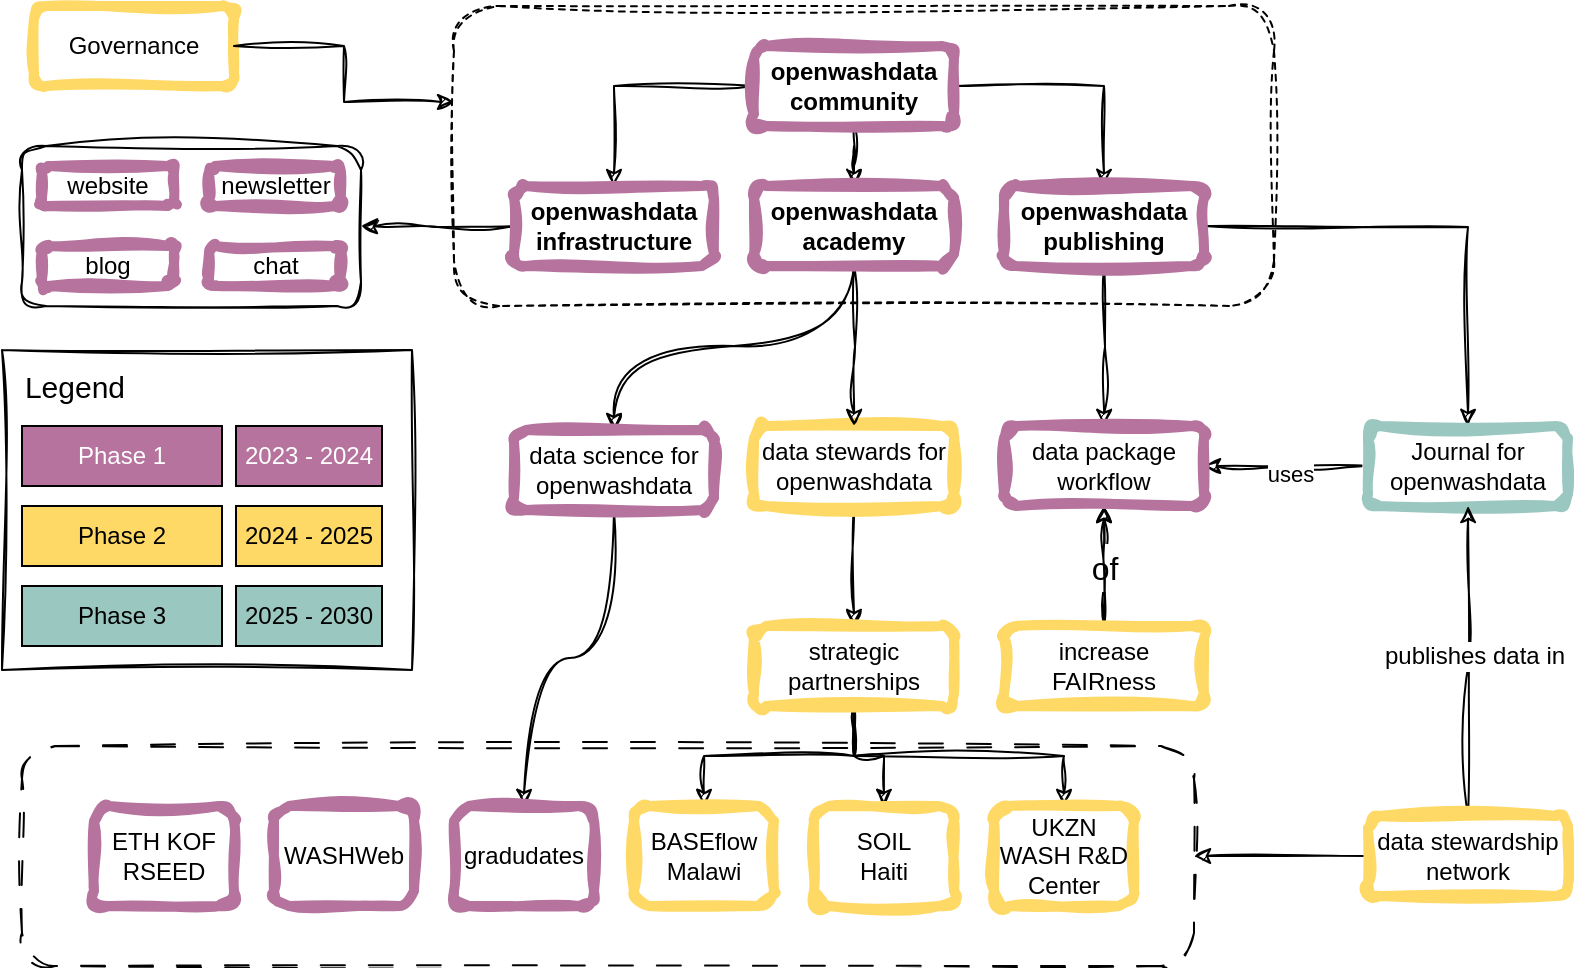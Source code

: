 <mxfile version="24.0.0" type="github">
  <diagram name="Page-1" id="nh3vlnxrbsC_gWLJnE9w">
    <mxGraphModel dx="2074" dy="1182" grid="1" gridSize="10" guides="1" tooltips="1" connect="1" arrows="1" fold="1" page="1" pageScale="1" pageWidth="827" pageHeight="1169" math="0" shadow="0">
      <root>
        <mxCell id="0" />
        <mxCell id="1" style="" parent="0" />
        <object label="Step 10: phase-3&#xa;" id="tgvnrLtpK9Pw29imsMY6-140">
          <mxCell parent="0" />
        </object>
        <mxCell id="tgvnrLtpK9Pw29imsMY6-141" style="edgeStyle=orthogonalEdgeStyle;rounded=0;sketch=1;hachureGap=4;jiggle=2;curveFitting=1;orthogonalLoop=1;jettySize=auto;html=1;exitX=1;exitY=0.5;exitDx=0;exitDy=0;fontFamily=Architects Daughter;fontSource=https%3A%2F%2Ffonts.googleapis.com%2Fcss%3Ffamily%3DArchitects%2BDaughter;fontSize=16;" edge="1" parent="tgvnrLtpK9Pw29imsMY6-140" target="tgvnrLtpK9Pw29imsMY6-144">
          <mxGeometry relative="1" as="geometry">
            <mxPoint x="605" y="130" as="sourcePoint" />
          </mxGeometry>
        </mxCell>
        <mxCell id="tgvnrLtpK9Pw29imsMY6-142" value="" style="edgeStyle=orthogonalEdgeStyle;rounded=0;sketch=1;hachureGap=4;jiggle=2;curveFitting=1;orthogonalLoop=1;jettySize=auto;html=1;fontFamily=Architects Daughter;fontSource=https%3A%2F%2Ffonts.googleapis.com%2Fcss%3Ffamily%3DArchitects%2BDaughter;fontSize=16;" edge="1" parent="tgvnrLtpK9Pw29imsMY6-140" source="tgvnrLtpK9Pw29imsMY6-144">
          <mxGeometry relative="1" as="geometry">
            <mxPoint x="605" y="250" as="targetPoint" />
          </mxGeometry>
        </mxCell>
        <mxCell id="tgvnrLtpK9Pw29imsMY6-143" value="&lt;font style=&quot;font-size: 11px;&quot; face=&quot;Helvetica&quot;&gt;uses&lt;/font&gt;" style="edgeLabel;html=1;align=center;verticalAlign=middle;resizable=0;points=[];fontSize=20;fontFamily=Architects Daughter;" vertex="1" connectable="0" parent="tgvnrLtpK9Pw29imsMY6-142">
          <mxGeometry x="-0.05" y="1" relative="1" as="geometry">
            <mxPoint as="offset" />
          </mxGeometry>
        </mxCell>
        <mxCell id="tgvnrLtpK9Pw29imsMY6-144" value="Journal for &lt;br&gt;openwashdata" style="rounded=1;whiteSpace=wrap;html=1;strokeColor=#9AC7BF;shadow=0;strokeWidth=5;sketch=1;curveFitting=1;jiggle=2;" vertex="1" parent="tgvnrLtpK9Pw29imsMY6-140">
          <mxGeometry x="687" y="230" width="100" height="40" as="geometry" />
        </mxCell>
        <mxCell id="tgvnrLtpK9Pw29imsMY6-145" style="edgeStyle=orthogonalEdgeStyle;rounded=0;sketch=1;hachureGap=4;jiggle=2;curveFitting=1;orthogonalLoop=1;jettySize=auto;html=1;fontFamily=Architects Daughter;fontSource=https%3A%2F%2Ffonts.googleapis.com%2Fcss%3Ffamily%3DArchitects%2BDaughter;fontSize=16;" edge="1" parent="tgvnrLtpK9Pw29imsMY6-140" target="tgvnrLtpK9Pw29imsMY6-144">
          <mxGeometry relative="1" as="geometry">
            <mxPoint x="737" y="425" as="sourcePoint" />
          </mxGeometry>
        </mxCell>
        <mxCell id="tgvnrLtpK9Pw29imsMY6-146" value="&lt;font style=&quot;font-size: 12px;&quot; face=&quot;Helvetica&quot;&gt;publishes data in&lt;br style=&quot;font-size: 12px;&quot;&gt;&lt;/font&gt;" style="edgeLabel;html=1;align=center;verticalAlign=middle;resizable=0;points=[];fontSize=12;fontFamily=Architects Daughter;" vertex="1" connectable="0" parent="tgvnrLtpK9Pw29imsMY6-145">
          <mxGeometry x="0.04" y="-3" relative="1" as="geometry">
            <mxPoint as="offset" />
          </mxGeometry>
        </mxCell>
        <mxCell id="tgvnrLtpK9Pw29imsMY6-147" value="Phase 3" style="rounded=0;whiteSpace=wrap;html=1;fillColor=#9AC7BF;" vertex="1" parent="tgvnrLtpK9Pw29imsMY6-140">
          <mxGeometry x="14" y="310" width="100" height="30" as="geometry" />
        </mxCell>
        <mxCell id="tgvnrLtpK9Pw29imsMY6-148" value="2025 - 2030" style="rounded=0;whiteSpace=wrap;html=1;fillColor=#9AC7BF;" vertex="1" parent="tgvnrLtpK9Pw29imsMY6-140">
          <mxGeometry x="121" y="310" width="73" height="30" as="geometry" />
        </mxCell>
        <object label="Step 9: governance&#xa;" id="tgvnrLtpK9Pw29imsMY6-128">
          <mxCell parent="0" />
        </object>
        <mxCell id="tgvnrLtpK9Pw29imsMY6-130" value="Governance" style="rounded=1;whiteSpace=wrap;html=1;strokeColor=#FFD966;shadow=0;strokeWidth=5;sketch=1;curveFitting=1;jiggle=2;" vertex="1" parent="tgvnrLtpK9Pw29imsMY6-128">
          <mxGeometry x="20" y="20" width="100" height="40" as="geometry" />
        </mxCell>
        <mxCell id="tgvnrLtpK9Pw29imsMY6-131" value="" style="rounded=1;whiteSpace=wrap;html=1;sketch=1;hachureGap=4;jiggle=2;curveFitting=1;fontFamily=Architects Daughter;fontSource=https%3A%2F%2Ffonts.googleapis.com%2Fcss%3Ffamily%3DArchitects%2BDaughter;fontSize=20;fillColor=none;dashed=1;" vertex="1" parent="tgvnrLtpK9Pw29imsMY6-128">
          <mxGeometry x="230" y="20" width="410" height="150" as="geometry" />
        </mxCell>
        <mxCell id="tgvnrLtpK9Pw29imsMY6-133" style="edgeStyle=orthogonalEdgeStyle;rounded=0;sketch=1;hachureGap=4;jiggle=2;curveFitting=1;orthogonalLoop=1;jettySize=auto;html=1;entryX=0;entryY=0.32;entryDx=0;entryDy=0;entryPerimeter=0;" edge="1" parent="tgvnrLtpK9Pw29imsMY6-128" source="tgvnrLtpK9Pw29imsMY6-130" target="tgvnrLtpK9Pw29imsMY6-131">
          <mxGeometry relative="1" as="geometry" />
        </mxCell>
        <object label="Step 8: FAIRness" id="tgvnrLtpK9Pw29imsMY6-123">
          <mxCell parent="0" />
        </object>
        <mxCell id="tgvnrLtpK9Pw29imsMY6-124" value="" style="edgeStyle=orthogonalEdgeStyle;rounded=0;sketch=1;hachureGap=4;jiggle=2;curveFitting=1;orthogonalLoop=1;jettySize=auto;html=1;fontFamily=Architects Daughter;fontSource=https%3A%2F%2Ffonts.googleapis.com%2Fcss%3Ffamily%3DArchitects%2BDaughter;fontSize=16;" edge="1" parent="tgvnrLtpK9Pw29imsMY6-123" source="tgvnrLtpK9Pw29imsMY6-127">
          <mxGeometry relative="1" as="geometry">
            <mxPoint x="555" y="270" as="targetPoint" />
          </mxGeometry>
        </mxCell>
        <mxCell id="tgvnrLtpK9Pw29imsMY6-125" value="&lt;font style=&quot;font-size: 16px;&quot; face=&quot;Helvetica&quot;&gt;of&lt;/font&gt;" style="edgeLabel;html=1;align=center;verticalAlign=middle;resizable=0;points=[];fontSize=20;fontFamily=Architects Daughter;" vertex="1" connectable="0" parent="tgvnrLtpK9Pw29imsMY6-124">
          <mxGeometry x="-0.3" y="-3" relative="1" as="geometry">
            <mxPoint x="-3" y="-9" as="offset" />
          </mxGeometry>
        </mxCell>
        <mxCell id="tgvnrLtpK9Pw29imsMY6-126" value="" style="edgeStyle=orthogonalEdgeStyle;rounded=0;sketch=1;hachureGap=4;jiggle=2;curveFitting=1;orthogonalLoop=1;jettySize=auto;html=1;fontFamily=Architects Daughter;fontSource=https%3A%2F%2Ffonts.googleapis.com%2Fcss%3Ffamily%3DArchitects%2BDaughter;fontSize=16;" edge="1" parent="tgvnrLtpK9Pw29imsMY6-123" source="tgvnrLtpK9Pw29imsMY6-127">
          <mxGeometry relative="1" as="geometry">
            <mxPoint x="555" y="270" as="targetPoint" />
          </mxGeometry>
        </mxCell>
        <mxCell id="tgvnrLtpK9Pw29imsMY6-127" value="increase FAIRness" style="rounded=1;whiteSpace=wrap;html=1;strokeColor=#FFD966;shadow=0;strokeWidth=5;sketch=1;curveFitting=1;jiggle=2;" vertex="1" parent="tgvnrLtpK9Pw29imsMY6-123">
          <mxGeometry x="505" y="330" width="100" height="40" as="geometry" />
        </mxCell>
        <object label="Step 7: dsn" id="tgvnrLtpK9Pw29imsMY6-115">
          <mxCell parent="0" />
        </object>
        <mxCell id="tgvnrLtpK9Pw29imsMY6-116" value="" style="rounded=1;whiteSpace=wrap;html=1;sketch=1;hachureGap=4;jiggle=2;curveFitting=1;fontFamily=Architects Daughter;fontSource=https%3A%2F%2Ffonts.googleapis.com%2Fcss%3Ffamily%3DArchitects%2BDaughter;fontSize=20;fillColor=none;dashed=1;dashPattern=12 12;" vertex="1" parent="tgvnrLtpK9Pw29imsMY6-115">
          <mxGeometry x="14" y="390" width="586" height="110" as="geometry" />
        </mxCell>
        <mxCell id="tgvnrLtpK9Pw29imsMY6-117" style="edgeStyle=orthogonalEdgeStyle;rounded=0;sketch=1;hachureGap=4;jiggle=2;curveFitting=1;orthogonalLoop=1;jettySize=auto;html=1;entryX=1;entryY=0.5;entryDx=0;entryDy=0;fontFamily=Architects Daughter;fontSource=https%3A%2F%2Ffonts.googleapis.com%2Fcss%3Ffamily%3DArchitects%2BDaughter;fontSize=16;" edge="1" parent="tgvnrLtpK9Pw29imsMY6-115" source="tgvnrLtpK9Pw29imsMY6-118" target="tgvnrLtpK9Pw29imsMY6-116">
          <mxGeometry relative="1" as="geometry">
            <mxPoint x="664" y="440" as="targetPoint" />
          </mxGeometry>
        </mxCell>
        <mxCell id="tgvnrLtpK9Pw29imsMY6-118" value="data stewardship network" style="rounded=1;whiteSpace=wrap;html=1;strokeColor=#FFD966;shadow=0;strokeWidth=5;sketch=1;curveFitting=1;jiggle=2;" vertex="1" parent="tgvnrLtpK9Pw29imsMY6-115">
          <mxGeometry x="687" y="425" width="100" height="40" as="geometry" />
        </mxCell>
        <object label="Step 6: data-steward&#xa;" id="tgvnrLtpK9Pw29imsMY6-102">
          <mxCell parent="0" />
        </object>
        <mxCell id="tgvnrLtpK9Pw29imsMY6-103" value="Phase 2" style="rounded=0;whiteSpace=wrap;html=1;fillColor=#FFD966;" vertex="1" parent="tgvnrLtpK9Pw29imsMY6-102">
          <mxGeometry x="14" y="270" width="100" height="30" as="geometry" />
        </mxCell>
        <mxCell id="tgvnrLtpK9Pw29imsMY6-104" value="2024 - 2025" style="rounded=0;whiteSpace=wrap;html=1;fillColor=#FFD966;" vertex="1" parent="tgvnrLtpK9Pw29imsMY6-102">
          <mxGeometry x="121" y="270" width="73" height="30" as="geometry" />
        </mxCell>
        <mxCell id="tgvnrLtpK9Pw29imsMY6-105" value="" style="edgeStyle=orthogonalEdgeStyle;rounded=0;sketch=1;hachureGap=4;jiggle=2;curveFitting=1;orthogonalLoop=1;jettySize=auto;html=1;fontFamily=Architects Daughter;fontSource=https%3A%2F%2Ffonts.googleapis.com%2Fcss%3Ffamily%3DArchitects%2BDaughter;fontSize=16;" edge="1" parent="tgvnrLtpK9Pw29imsMY6-102" source="tgvnrLtpK9Pw29imsMY6-106" target="tgvnrLtpK9Pw29imsMY6-110">
          <mxGeometry relative="1" as="geometry" />
        </mxCell>
        <mxCell id="tgvnrLtpK9Pw29imsMY6-106" value="data stewards for openwashdata" style="rounded=1;whiteSpace=wrap;html=1;strokeColor=#FFD966;shadow=0;strokeWidth=5;sketch=1;curveFitting=1;jiggle=2;" vertex="1" parent="tgvnrLtpK9Pw29imsMY6-102">
          <mxGeometry x="380" y="230" width="100" height="40" as="geometry" />
        </mxCell>
        <mxCell id="tgvnrLtpK9Pw29imsMY6-107" style="edgeStyle=orthogonalEdgeStyle;rounded=0;sketch=1;hachureGap=4;jiggle=2;curveFitting=1;orthogonalLoop=1;jettySize=auto;html=1;exitX=0.5;exitY=1;exitDx=0;exitDy=0;" edge="1" parent="tgvnrLtpK9Pw29imsMY6-102" source="tgvnrLtpK9Pw29imsMY6-110" target="tgvnrLtpK9Pw29imsMY6-114">
          <mxGeometry relative="1" as="geometry" />
        </mxCell>
        <mxCell id="tgvnrLtpK9Pw29imsMY6-108" style="edgeStyle=orthogonalEdgeStyle;rounded=0;sketch=1;hachureGap=4;jiggle=2;curveFitting=1;orthogonalLoop=1;jettySize=auto;html=1;exitX=0.5;exitY=1;exitDx=0;exitDy=0;entryX=0.5;entryY=0;entryDx=0;entryDy=0;" edge="1" parent="tgvnrLtpK9Pw29imsMY6-102" source="tgvnrLtpK9Pw29imsMY6-110" target="tgvnrLtpK9Pw29imsMY6-112">
          <mxGeometry relative="1" as="geometry" />
        </mxCell>
        <mxCell id="tgvnrLtpK9Pw29imsMY6-109" style="edgeStyle=orthogonalEdgeStyle;rounded=0;sketch=1;hachureGap=4;jiggle=2;curveFitting=1;orthogonalLoop=1;jettySize=auto;html=1;entryX=0.5;entryY=0;entryDx=0;entryDy=0;exitX=0.5;exitY=1;exitDx=0;exitDy=0;" edge="1" parent="tgvnrLtpK9Pw29imsMY6-102" source="tgvnrLtpK9Pw29imsMY6-110" target="tgvnrLtpK9Pw29imsMY6-111">
          <mxGeometry relative="1" as="geometry">
            <mxPoint x="430" y="380" as="sourcePoint" />
          </mxGeometry>
        </mxCell>
        <mxCell id="tgvnrLtpK9Pw29imsMY6-110" value="strategic partnerships" style="rounded=1;whiteSpace=wrap;html=1;strokeColor=#FFD966;shadow=0;strokeWidth=5;sketch=1;curveFitting=1;jiggle=2;" vertex="1" parent="tgvnrLtpK9Pw29imsMY6-102">
          <mxGeometry x="380" y="330" width="100" height="40" as="geometry" />
        </mxCell>
        <mxCell id="tgvnrLtpK9Pw29imsMY6-111" value="BASEflow&lt;br&gt;Malawi" style="rounded=1;whiteSpace=wrap;html=1;strokeColor=#FFD966;shadow=0;strokeWidth=5;sketch=1;curveFitting=1;jiggle=2;" vertex="1" parent="tgvnrLtpK9Pw29imsMY6-102">
          <mxGeometry x="320" y="420" width="70" height="50" as="geometry" />
        </mxCell>
        <mxCell id="tgvnrLtpK9Pw29imsMY6-112" value="UKZN WASH R&amp;amp;D Center" style="rounded=1;whiteSpace=wrap;html=1;strokeColor=#FFD966;shadow=0;strokeWidth=5;sketch=1;curveFitting=1;jiggle=2;" vertex="1" parent="tgvnrLtpK9Pw29imsMY6-102">
          <mxGeometry x="500" y="420" width="70" height="50" as="geometry" />
        </mxCell>
        <mxCell id="tgvnrLtpK9Pw29imsMY6-113" style="edgeStyle=orthogonalEdgeStyle;rounded=0;sketch=1;hachureGap=4;jiggle=2;curveFitting=1;orthogonalLoop=1;jettySize=auto;html=1;exitX=0.5;exitY=1;exitDx=0;exitDy=0;entryX=0.5;entryY=0;entryDx=0;entryDy=0;" edge="1" parent="tgvnrLtpK9Pw29imsMY6-102" target="tgvnrLtpK9Pw29imsMY6-106">
          <mxGeometry relative="1" as="geometry">
            <mxPoint x="430" y="150" as="sourcePoint" />
          </mxGeometry>
        </mxCell>
        <mxCell id="tgvnrLtpK9Pw29imsMY6-114" value="&lt;div&gt;SOIL&lt;/div&gt;Haiti" style="rounded=1;whiteSpace=wrap;html=1;strokeColor=#FFD966;shadow=0;strokeWidth=5;sketch=1;curveFitting=1;jiggle=2;" vertex="1" parent="tgvnrLtpK9Pw29imsMY6-102">
          <mxGeometry x="410" y="420" width="70" height="50" as="geometry" />
        </mxCell>
        <object label="Step 5: partners" id="tgvnrLtpK9Pw29imsMY6-95">
          <mxCell parent="0" />
        </object>
        <mxCell id="tgvnrLtpK9Pw29imsMY6-96" value="" style="rounded=0;whiteSpace=wrap;html=1;sketch=1;hachureGap=4;jiggle=2;curveFitting=1;fontFamily=Architects Daughter;fontSource=https%3A%2F%2Ffonts.googleapis.com%2Fcss%3Ffamily%3DArchitects%2BDaughter;fontSize=20;fillColor=none;" vertex="1" parent="tgvnrLtpK9Pw29imsMY6-95">
          <mxGeometry x="4" y="192" width="205" height="160" as="geometry" />
        </mxCell>
        <mxCell id="tgvnrLtpK9Pw29imsMY6-97" value="2023 - 2024" style="rounded=0;whiteSpace=wrap;html=1;fillColor=#B5739D;fontColor=#FFFFFF;" vertex="1" parent="tgvnrLtpK9Pw29imsMY6-95">
          <mxGeometry x="121" y="230" width="73" height="30" as="geometry" />
        </mxCell>
        <mxCell id="tgvnrLtpK9Pw29imsMY6-98" value="WASHWeb" style="rounded=1;whiteSpace=wrap;html=1;strokeColor=#B5739D;shadow=0;strokeWidth=5;sketch=1;curveFitting=1;jiggle=2;" vertex="1" parent="tgvnrLtpK9Pw29imsMY6-95">
          <mxGeometry x="140" y="420" width="70" height="50" as="geometry" />
        </mxCell>
        <mxCell id="tgvnrLtpK9Pw29imsMY6-99" value="ETH KOF&lt;br&gt;RSEED" style="rounded=1;whiteSpace=wrap;html=1;strokeColor=#B5739D;shadow=0;strokeWidth=5;sketch=1;curveFitting=1;jiggle=2;" vertex="1" parent="tgvnrLtpK9Pw29imsMY6-95">
          <mxGeometry x="50" y="420" width="70" height="50" as="geometry" />
        </mxCell>
        <mxCell id="tgvnrLtpK9Pw29imsMY6-100" value="Phase 1" style="rounded=0;whiteSpace=wrap;html=1;fillColor=#B5739D;fontColor=#FFFFFF;" vertex="1" parent="tgvnrLtpK9Pw29imsMY6-95">
          <mxGeometry x="14" y="230" width="100" height="30" as="geometry" />
        </mxCell>
        <mxCell id="tgvnrLtpK9Pw29imsMY6-101" value="Legend" style="text;html=1;align=center;verticalAlign=middle;resizable=0;points=[];autosize=1;strokeColor=none;fillColor=none;fontSize=15;fontFamily=Helvetica;" vertex="1" parent="tgvnrLtpK9Pw29imsMY6-95">
          <mxGeometry x="5" y="195" width="70" height="30" as="geometry" />
        </mxCell>
        <object label="Step 4: publishing&#xa;" id="tgvnrLtpK9Pw29imsMY6-92">
          <mxCell parent="0" />
        </object>
        <mxCell id="tgvnrLtpK9Pw29imsMY6-93" value="" style="edgeStyle=orthogonalEdgeStyle;rounded=0;sketch=1;hachureGap=4;jiggle=2;curveFitting=1;orthogonalLoop=1;jettySize=auto;html=1;fontFamily=Architects Daughter;fontSource=https%3A%2F%2Ffonts.googleapis.com%2Fcss%3Ffamily%3DArchitects%2BDaughter;fontSize=16;" edge="1" parent="tgvnrLtpK9Pw29imsMY6-92" target="tgvnrLtpK9Pw29imsMY6-94">
          <mxGeometry relative="1" as="geometry">
            <mxPoint x="555" y="150" as="sourcePoint" />
          </mxGeometry>
        </mxCell>
        <mxCell id="tgvnrLtpK9Pw29imsMY6-94" value="data package workflow" style="rounded=1;whiteSpace=wrap;html=1;strokeColor=#B5739D;shadow=0;strokeWidth=5;sketch=1;curveFitting=1;jiggle=2;" vertex="1" parent="tgvnrLtpK9Pw29imsMY6-92">
          <mxGeometry x="505" y="230" width="100" height="40" as="geometry" />
        </mxCell>
        <object label="Step 3: ds4owd&#xa;" id="tgvnrLtpK9Pw29imsMY6-87">
          <mxCell parent="0" />
        </object>
        <mxCell id="tgvnrLtpK9Pw29imsMY6-88" style="edgeStyle=orthogonalEdgeStyle;rounded=0;sketch=1;hachureGap=4;jiggle=2;curveFitting=1;orthogonalLoop=1;jettySize=auto;html=1;entryX=0.5;entryY=0;entryDx=0;entryDy=0;exitX=0.5;exitY=1;exitDx=0;exitDy=0;curved=1;" edge="1" parent="tgvnrLtpK9Pw29imsMY6-87" target="tgvnrLtpK9Pw29imsMY6-90">
          <mxGeometry relative="1" as="geometry">
            <mxPoint x="430" y="150" as="sourcePoint" />
            <Array as="points">
              <mxPoint x="430" y="190" />
              <mxPoint x="310" y="190" />
            </Array>
          </mxGeometry>
        </mxCell>
        <mxCell id="tgvnrLtpK9Pw29imsMY6-89" style="edgeStyle=orthogonalEdgeStyle;rounded=0;sketch=1;hachureGap=4;jiggle=2;curveFitting=1;orthogonalLoop=1;jettySize=auto;html=1;exitX=0.5;exitY=1;exitDx=0;exitDy=0;fontFamily=Architects Daughter;fontSource=https%3A%2F%2Ffonts.googleapis.com%2Fcss%3Ffamily%3DArchitects%2BDaughter;fontSize=16;curved=1;" edge="1" parent="tgvnrLtpK9Pw29imsMY6-87" source="tgvnrLtpK9Pw29imsMY6-90" target="tgvnrLtpK9Pw29imsMY6-91">
          <mxGeometry relative="1" as="geometry">
            <mxPoint x="590" y="420" as="targetPoint" />
          </mxGeometry>
        </mxCell>
        <mxCell id="tgvnrLtpK9Pw29imsMY6-90" value="data science for&lt;br&gt;openwashdata" style="rounded=1;whiteSpace=wrap;html=1;strokeColor=#B5739D;shadow=0;strokeWidth=5;sketch=1;curveFitting=1;jiggle=2;" vertex="1" parent="tgvnrLtpK9Pw29imsMY6-87">
          <mxGeometry x="260" y="232" width="100" height="40" as="geometry" />
        </mxCell>
        <mxCell id="tgvnrLtpK9Pw29imsMY6-91" value="gradudates" style="rounded=1;whiteSpace=wrap;html=1;strokeColor=#B5739D;shadow=0;strokeWidth=5;sketch=1;curveFitting=1;jiggle=2;" vertex="1" parent="tgvnrLtpK9Pw29imsMY6-87">
          <mxGeometry x="230" y="420" width="70" height="50" as="geometry" />
        </mxCell>
        <object label="Step 2: infrastructure" id="tgvnrLtpK9Pw29imsMY6-80">
          <mxCell parent="0" />
        </object>
        <mxCell id="tgvnrLtpK9Pw29imsMY6-81" value="" style="rounded=1;whiteSpace=wrap;html=1;sketch=1;hachureGap=4;jiggle=2;curveFitting=1;fontFamily=Architects Daughter;fontSource=https%3A%2F%2Ffonts.googleapis.com%2Fcss%3Ffamily%3DArchitects%2BDaughter;fontSize=20;fillColor=none;" vertex="1" parent="tgvnrLtpK9Pw29imsMY6-80">
          <mxGeometry x="14" y="90" width="169.5" height="80" as="geometry" />
        </mxCell>
        <mxCell id="tgvnrLtpK9Pw29imsMY6-82" value="" style="edgeStyle=orthogonalEdgeStyle;rounded=0;sketch=1;hachureGap=4;jiggle=2;curveFitting=1;orthogonalLoop=1;jettySize=auto;html=1;fontFamily=Architects Daughter;fontSource=https%3A%2F%2Ffonts.googleapis.com%2Fcss%3Ffamily%3DArchitects%2BDaughter;fontSize=16;" edge="1" parent="tgvnrLtpK9Pw29imsMY6-80" target="tgvnrLtpK9Pw29imsMY6-81">
          <mxGeometry relative="1" as="geometry">
            <mxPoint x="260" y="130" as="sourcePoint" />
          </mxGeometry>
        </mxCell>
        <mxCell id="tgvnrLtpK9Pw29imsMY6-83" value="website" style="rounded=1;whiteSpace=wrap;html=1;strokeColor=#B5739D;shadow=0;strokeWidth=5;sketch=1;curveFitting=1;jiggle=2;" vertex="1" parent="tgvnrLtpK9Pw29imsMY6-80">
          <mxGeometry x="24" y="100" width="66" height="20" as="geometry" />
        </mxCell>
        <mxCell id="tgvnrLtpK9Pw29imsMY6-84" value="newsletter" style="rounded=1;whiteSpace=wrap;html=1;strokeColor=#B5739D;shadow=0;strokeWidth=5;sketch=1;curveFitting=1;jiggle=2;" vertex="1" parent="tgvnrLtpK9Pw29imsMY6-80">
          <mxGeometry x="107.5" y="100" width="66" height="20" as="geometry" />
        </mxCell>
        <mxCell id="tgvnrLtpK9Pw29imsMY6-85" value="chat" style="rounded=1;whiteSpace=wrap;html=1;strokeColor=#B5739D;shadow=0;strokeWidth=5;sketch=1;curveFitting=1;jiggle=2;" vertex="1" parent="tgvnrLtpK9Pw29imsMY6-80">
          <mxGeometry x="107.5" y="140" width="66" height="20" as="geometry" />
        </mxCell>
        <mxCell id="tgvnrLtpK9Pw29imsMY6-86" value="blog" style="rounded=1;whiteSpace=wrap;html=1;strokeColor=#B5739D;shadow=0;strokeWidth=5;sketch=1;curveFitting=1;jiggle=2;" vertex="1" parent="tgvnrLtpK9Pw29imsMY6-80">
          <mxGeometry x="24" y="140" width="66" height="20" as="geometry" />
        </mxCell>
        <object label="Step 1: Community&#xa;" id="tgvnrLtpK9Pw29imsMY6-63">
          <mxCell style="" parent="0" />
        </object>
        <mxCell id="tgvnrLtpK9Pw29imsMY6-72" style="edgeStyle=orthogonalEdgeStyle;rounded=0;sketch=1;hachureGap=4;jiggle=2;curveFitting=1;orthogonalLoop=1;jettySize=auto;html=1;fontFamily=Architects Daughter;fontSource=https%3A%2F%2Ffonts.googleapis.com%2Fcss%3Ffamily%3DArchitects%2BDaughter;fontSize=16;" edge="1" parent="tgvnrLtpK9Pw29imsMY6-63" source="tgvnrLtpK9Pw29imsMY6-75" target="tgvnrLtpK9Pw29imsMY6-76">
          <mxGeometry relative="1" as="geometry" />
        </mxCell>
        <mxCell id="tgvnrLtpK9Pw29imsMY6-73" style="edgeStyle=orthogonalEdgeStyle;rounded=0;sketch=1;hachureGap=4;jiggle=2;curveFitting=1;orthogonalLoop=1;jettySize=auto;html=1;exitX=1;exitY=0.5;exitDx=0;exitDy=0;fontFamily=Architects Daughter;fontSource=https%3A%2F%2Ffonts.googleapis.com%2Fcss%3Ffamily%3DArchitects%2BDaughter;fontSize=16;" edge="1" parent="tgvnrLtpK9Pw29imsMY6-63" source="tgvnrLtpK9Pw29imsMY6-75" target="tgvnrLtpK9Pw29imsMY6-78">
          <mxGeometry relative="1" as="geometry" />
        </mxCell>
        <mxCell id="tgvnrLtpK9Pw29imsMY6-74" value="" style="edgeStyle=orthogonalEdgeStyle;rounded=0;sketch=1;hachureGap=4;jiggle=2;curveFitting=1;orthogonalLoop=1;jettySize=auto;html=1;" edge="1" parent="tgvnrLtpK9Pw29imsMY6-63" source="tgvnrLtpK9Pw29imsMY6-75" target="tgvnrLtpK9Pw29imsMY6-77">
          <mxGeometry relative="1" as="geometry" />
        </mxCell>
        <mxCell id="tgvnrLtpK9Pw29imsMY6-75" value="openwashdata&lt;br&gt;community" style="rounded=1;whiteSpace=wrap;html=1;strokeColor=#B5739D;shadow=0;strokeWidth=5;sketch=1;curveFitting=1;jiggle=2;fontStyle=1" vertex="1" parent="tgvnrLtpK9Pw29imsMY6-63">
          <mxGeometry x="380" y="40" width="100" height="40" as="geometry" />
        </mxCell>
        <mxCell id="tgvnrLtpK9Pw29imsMY6-76" value="openwashdata&lt;br&gt;infrastructure" style="rounded=1;whiteSpace=wrap;html=1;strokeColor=#B5739D;shadow=0;strokeWidth=5;sketch=1;curveFitting=1;jiggle=2;fontStyle=1" vertex="1" parent="tgvnrLtpK9Pw29imsMY6-63">
          <mxGeometry x="260" y="110" width="100" height="40" as="geometry" />
        </mxCell>
        <mxCell id="tgvnrLtpK9Pw29imsMY6-77" value="openwashdata&lt;br&gt;academy" style="rounded=1;whiteSpace=wrap;html=1;strokeColor=#B5739D;shadow=0;strokeWidth=5;sketch=1;curveFitting=1;jiggle=2;fontStyle=1" vertex="1" parent="tgvnrLtpK9Pw29imsMY6-63">
          <mxGeometry x="380" y="110" width="100" height="40" as="geometry" />
        </mxCell>
        <mxCell id="tgvnrLtpK9Pw29imsMY6-78" value="openwashdata&lt;br&gt;publishing" style="rounded=1;whiteSpace=wrap;html=1;strokeColor=#B5739D;shadow=0;strokeWidth=5;sketch=1;curveFitting=1;jiggle=2;fontStyle=1" vertex="1" parent="tgvnrLtpK9Pw29imsMY6-63">
          <mxGeometry x="505" y="110" width="100" height="40" as="geometry" />
        </mxCell>
      </root>
    </mxGraphModel>
  </diagram>
</mxfile>
